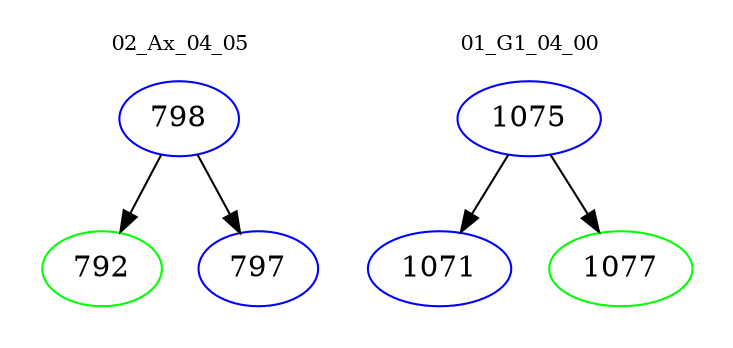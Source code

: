 digraph{
subgraph cluster_0 {
color = white
label = "02_Ax_04_05";
fontsize=10;
T0_798 [label="798", color="blue"]
T0_798 -> T0_792 [color="black"]
T0_792 [label="792", color="green"]
T0_798 -> T0_797 [color="black"]
T0_797 [label="797", color="blue"]
}
subgraph cluster_1 {
color = white
label = "01_G1_04_00";
fontsize=10;
T1_1075 [label="1075", color="blue"]
T1_1075 -> T1_1071 [color="black"]
T1_1071 [label="1071", color="blue"]
T1_1075 -> T1_1077 [color="black"]
T1_1077 [label="1077", color="green"]
}
}
